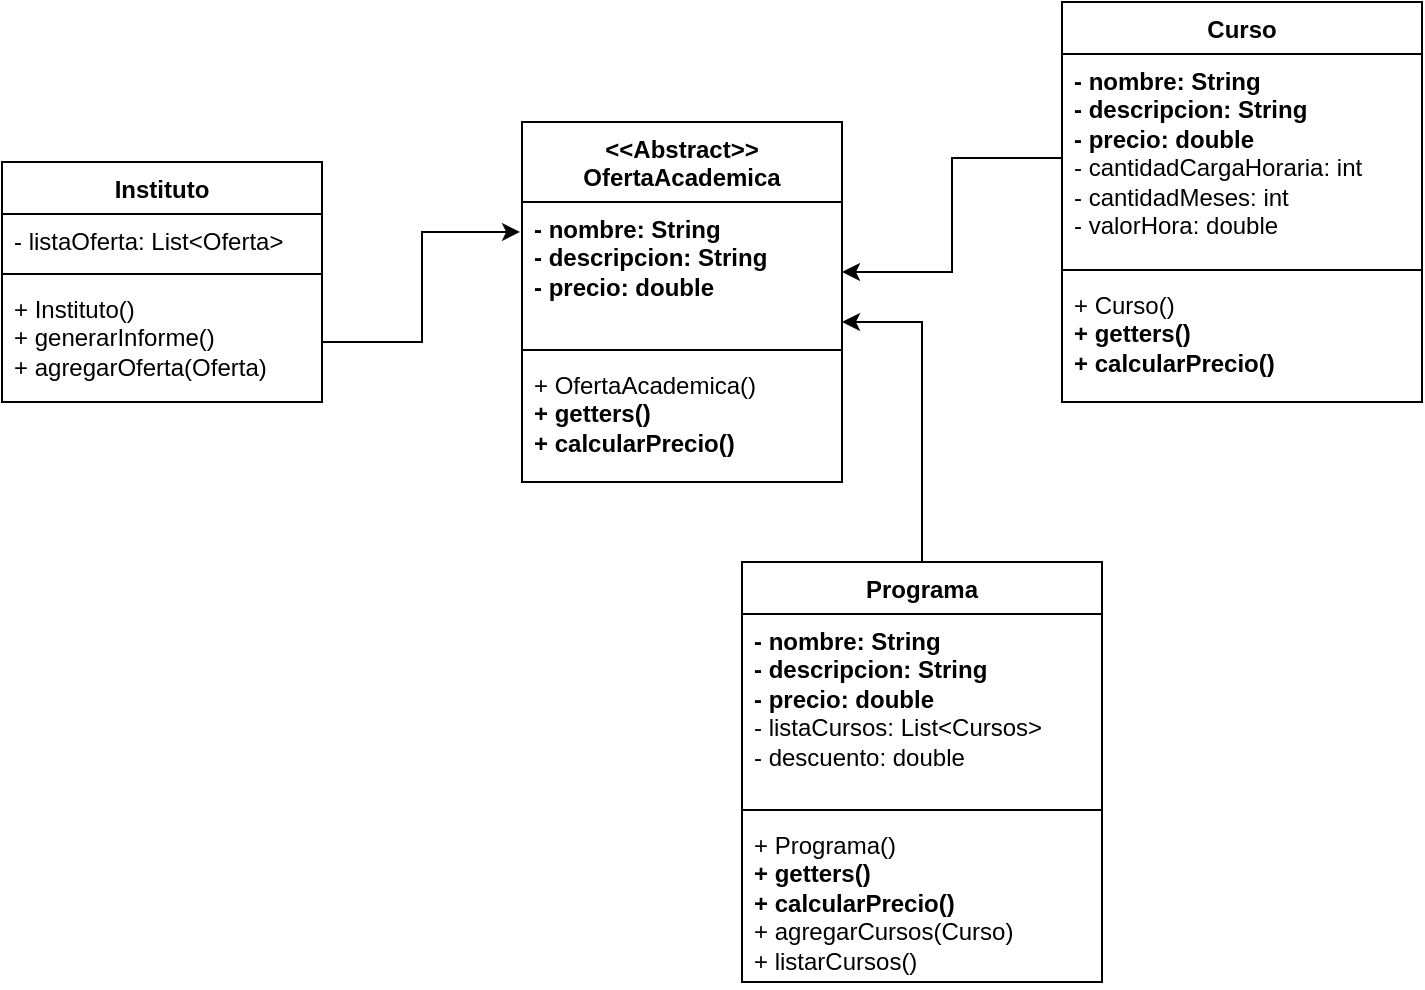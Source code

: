 <mxfile version="22.1.5" type="device">
  <diagram name="Page-1" id="Cy9goMQKKYnspFdInBqu">
    <mxGraphModel dx="1674" dy="779" grid="1" gridSize="10" guides="1" tooltips="1" connect="1" arrows="1" fold="1" page="1" pageScale="1" pageWidth="850" pageHeight="1100" math="0" shadow="0">
      <root>
        <mxCell id="0" />
        <mxCell id="1" parent="0" />
        <mxCell id="J_DjWisITVP8W53_KxlS-1" value="&amp;lt;&amp;lt;Abstract&amp;gt;&amp;gt;&lt;br&gt;OfertaAcademica" style="swimlane;fontStyle=1;align=center;verticalAlign=top;childLayout=stackLayout;horizontal=1;startSize=40;horizontalStack=0;resizeParent=1;resizeParentMax=0;resizeLast=0;collapsible=1;marginBottom=0;whiteSpace=wrap;html=1;" vertex="1" parent="1">
          <mxGeometry x="300" y="70" width="160" height="180" as="geometry" />
        </mxCell>
        <mxCell id="J_DjWisITVP8W53_KxlS-2" value="&lt;b&gt;- nombre: String&lt;br&gt;- descripcion: String&lt;br&gt;- precio: double&lt;/b&gt;" style="text;strokeColor=none;fillColor=none;align=left;verticalAlign=top;spacingLeft=4;spacingRight=4;overflow=hidden;rotatable=0;points=[[0,0.5],[1,0.5]];portConstraint=eastwest;whiteSpace=wrap;html=1;" vertex="1" parent="J_DjWisITVP8W53_KxlS-1">
          <mxGeometry y="40" width="160" height="70" as="geometry" />
        </mxCell>
        <mxCell id="J_DjWisITVP8W53_KxlS-3" value="" style="line;strokeWidth=1;fillColor=none;align=left;verticalAlign=middle;spacingTop=-1;spacingLeft=3;spacingRight=3;rotatable=0;labelPosition=right;points=[];portConstraint=eastwest;strokeColor=inherit;" vertex="1" parent="J_DjWisITVP8W53_KxlS-1">
          <mxGeometry y="110" width="160" height="8" as="geometry" />
        </mxCell>
        <mxCell id="J_DjWisITVP8W53_KxlS-4" value="+ OfertaAcademica()&lt;br&gt;&lt;b&gt;+ getters()&lt;br&gt;+ calcularPrecio()&lt;/b&gt;" style="text;strokeColor=none;fillColor=none;align=left;verticalAlign=top;spacingLeft=4;spacingRight=4;overflow=hidden;rotatable=0;points=[[0,0.5],[1,0.5]];portConstraint=eastwest;whiteSpace=wrap;html=1;" vertex="1" parent="J_DjWisITVP8W53_KxlS-1">
          <mxGeometry y="118" width="160" height="62" as="geometry" />
        </mxCell>
        <mxCell id="J_DjWisITVP8W53_KxlS-5" value="Curso" style="swimlane;fontStyle=1;align=center;verticalAlign=top;childLayout=stackLayout;horizontal=1;startSize=26;horizontalStack=0;resizeParent=1;resizeParentMax=0;resizeLast=0;collapsible=1;marginBottom=0;whiteSpace=wrap;html=1;" vertex="1" parent="1">
          <mxGeometry x="570" y="10" width="180" height="200" as="geometry" />
        </mxCell>
        <mxCell id="J_DjWisITVP8W53_KxlS-6" value="&lt;span style=&quot;border-color: var(--border-color);&quot;&gt;&lt;b&gt;- nombre: String&lt;/b&gt;&lt;br style=&quot;border-color: var(--border-color);&quot;&gt;&lt;b&gt;- descripcion: String&lt;/b&gt;&lt;br style=&quot;border-color: var(--border-color);&quot;&gt;&lt;b&gt;- precio: double&lt;/b&gt;&lt;br&gt;- cantidadCargaHoraria: int&lt;br&gt;- cantidadMeses: int&lt;br&gt;- valorHora: double&lt;br&gt;&lt;/span&gt;" style="text;strokeColor=none;fillColor=none;align=left;verticalAlign=top;spacingLeft=4;spacingRight=4;overflow=hidden;rotatable=0;points=[[0,0.5],[1,0.5]];portConstraint=eastwest;whiteSpace=wrap;html=1;" vertex="1" parent="J_DjWisITVP8W53_KxlS-5">
          <mxGeometry y="26" width="180" height="104" as="geometry" />
        </mxCell>
        <mxCell id="J_DjWisITVP8W53_KxlS-7" value="" style="line;strokeWidth=1;fillColor=none;align=left;verticalAlign=middle;spacingTop=-1;spacingLeft=3;spacingRight=3;rotatable=0;labelPosition=right;points=[];portConstraint=eastwest;strokeColor=inherit;" vertex="1" parent="J_DjWisITVP8W53_KxlS-5">
          <mxGeometry y="130" width="180" height="8" as="geometry" />
        </mxCell>
        <mxCell id="J_DjWisITVP8W53_KxlS-8" value="+ Curso()&lt;br style=&quot;border-color: var(--border-color);&quot;&gt;&lt;b style=&quot;border-color: var(--border-color);&quot;&gt;+ getters()&lt;br style=&quot;border-color: var(--border-color);&quot;&gt;+ calcularPrecio()&lt;/b&gt;" style="text;strokeColor=none;fillColor=none;align=left;verticalAlign=top;spacingLeft=4;spacingRight=4;overflow=hidden;rotatable=0;points=[[0,0.5],[1,0.5]];portConstraint=eastwest;whiteSpace=wrap;html=1;" vertex="1" parent="J_DjWisITVP8W53_KxlS-5">
          <mxGeometry y="138" width="180" height="62" as="geometry" />
        </mxCell>
        <mxCell id="J_DjWisITVP8W53_KxlS-9" value="Instituto" style="swimlane;fontStyle=1;align=center;verticalAlign=top;childLayout=stackLayout;horizontal=1;startSize=26;horizontalStack=0;resizeParent=1;resizeParentMax=0;resizeLast=0;collapsible=1;marginBottom=0;whiteSpace=wrap;html=1;" vertex="1" parent="1">
          <mxGeometry x="40" y="90" width="160" height="120" as="geometry" />
        </mxCell>
        <mxCell id="J_DjWisITVP8W53_KxlS-10" value="- listaOferta: List&amp;lt;Oferta&amp;gt;" style="text;strokeColor=none;fillColor=none;align=left;verticalAlign=top;spacingLeft=4;spacingRight=4;overflow=hidden;rotatable=0;points=[[0,0.5],[1,0.5]];portConstraint=eastwest;whiteSpace=wrap;html=1;" vertex="1" parent="J_DjWisITVP8W53_KxlS-9">
          <mxGeometry y="26" width="160" height="26" as="geometry" />
        </mxCell>
        <mxCell id="J_DjWisITVP8W53_KxlS-11" value="" style="line;strokeWidth=1;fillColor=none;align=left;verticalAlign=middle;spacingTop=-1;spacingLeft=3;spacingRight=3;rotatable=0;labelPosition=right;points=[];portConstraint=eastwest;strokeColor=inherit;" vertex="1" parent="J_DjWisITVP8W53_KxlS-9">
          <mxGeometry y="52" width="160" height="8" as="geometry" />
        </mxCell>
        <mxCell id="J_DjWisITVP8W53_KxlS-12" value="+ Instituto()&lt;br&gt;+ generarInforme()&lt;br&gt;+ agregarOferta(Oferta)&lt;br&gt;" style="text;strokeColor=none;fillColor=none;align=left;verticalAlign=top;spacingLeft=4;spacingRight=4;overflow=hidden;rotatable=0;points=[[0,0.5],[1,0.5]];portConstraint=eastwest;whiteSpace=wrap;html=1;" vertex="1" parent="J_DjWisITVP8W53_KxlS-9">
          <mxGeometry y="60" width="160" height="60" as="geometry" />
        </mxCell>
        <mxCell id="J_DjWisITVP8W53_KxlS-18" style="edgeStyle=orthogonalEdgeStyle;rounded=0;orthogonalLoop=1;jettySize=auto;html=1;entryX=1;entryY=0.5;entryDx=0;entryDy=0;" edge="1" parent="1" source="J_DjWisITVP8W53_KxlS-6" target="J_DjWisITVP8W53_KxlS-2">
          <mxGeometry relative="1" as="geometry" />
        </mxCell>
        <mxCell id="J_DjWisITVP8W53_KxlS-21" value="Programa" style="swimlane;fontStyle=1;align=center;verticalAlign=top;childLayout=stackLayout;horizontal=1;startSize=26;horizontalStack=0;resizeParent=1;resizeParentMax=0;resizeLast=0;collapsible=1;marginBottom=0;whiteSpace=wrap;html=1;" vertex="1" parent="1">
          <mxGeometry x="410" y="290" width="180" height="210" as="geometry" />
        </mxCell>
        <mxCell id="J_DjWisITVP8W53_KxlS-22" value="&lt;span style=&quot;border-color: var(--border-color);&quot;&gt;&lt;b&gt;- nombre: String&lt;/b&gt;&lt;br style=&quot;border-color: var(--border-color);&quot;&gt;&lt;b&gt;- descripcion: String&lt;/b&gt;&lt;br style=&quot;border-color: var(--border-color);&quot;&gt;&lt;b&gt;- precio: double&lt;/b&gt;&lt;br&gt;- listaCursos: List&amp;lt;Cursos&amp;gt;&lt;br&gt;- descuento: double&lt;br&gt;&lt;/span&gt;" style="text;strokeColor=none;fillColor=none;align=left;verticalAlign=top;spacingLeft=4;spacingRight=4;overflow=hidden;rotatable=0;points=[[0,0.5],[1,0.5]];portConstraint=eastwest;whiteSpace=wrap;html=1;" vertex="1" parent="J_DjWisITVP8W53_KxlS-21">
          <mxGeometry y="26" width="180" height="94" as="geometry" />
        </mxCell>
        <mxCell id="J_DjWisITVP8W53_KxlS-23" value="" style="line;strokeWidth=1;fillColor=none;align=left;verticalAlign=middle;spacingTop=-1;spacingLeft=3;spacingRight=3;rotatable=0;labelPosition=right;points=[];portConstraint=eastwest;strokeColor=inherit;" vertex="1" parent="J_DjWisITVP8W53_KxlS-21">
          <mxGeometry y="120" width="180" height="8" as="geometry" />
        </mxCell>
        <mxCell id="J_DjWisITVP8W53_KxlS-24" value="+ Programa()&lt;br style=&quot;border-color: var(--border-color);&quot;&gt;&lt;span style=&quot;border-color: var(--border-color);&quot;&gt;&lt;b&gt;+ getters()&lt;/b&gt;&lt;br style=&quot;border-color: var(--border-color);&quot;&gt;&lt;b&gt;+ calcularPrecio()&lt;/b&gt;&lt;br&gt;+ agregarCursos(Curso)&lt;br&gt;+ listarCursos()&lt;br&gt;&lt;/span&gt;" style="text;strokeColor=none;fillColor=none;align=left;verticalAlign=top;spacingLeft=4;spacingRight=4;overflow=hidden;rotatable=0;points=[[0,0.5],[1,0.5]];portConstraint=eastwest;whiteSpace=wrap;html=1;" vertex="1" parent="J_DjWisITVP8W53_KxlS-21">
          <mxGeometry y="128" width="180" height="82" as="geometry" />
        </mxCell>
        <mxCell id="J_DjWisITVP8W53_KxlS-25" style="edgeStyle=orthogonalEdgeStyle;rounded=0;orthogonalLoop=1;jettySize=auto;html=1;exitX=1;exitY=0.5;exitDx=0;exitDy=0;entryX=-0.006;entryY=0.214;entryDx=0;entryDy=0;entryPerimeter=0;" edge="1" parent="1" source="J_DjWisITVP8W53_KxlS-12" target="J_DjWisITVP8W53_KxlS-2">
          <mxGeometry relative="1" as="geometry" />
        </mxCell>
        <mxCell id="J_DjWisITVP8W53_KxlS-26" style="edgeStyle=orthogonalEdgeStyle;rounded=0;orthogonalLoop=1;jettySize=auto;html=1;entryX=1;entryY=0.857;entryDx=0;entryDy=0;entryPerimeter=0;" edge="1" parent="1" source="J_DjWisITVP8W53_KxlS-21" target="J_DjWisITVP8W53_KxlS-2">
          <mxGeometry relative="1" as="geometry" />
        </mxCell>
      </root>
    </mxGraphModel>
  </diagram>
</mxfile>
